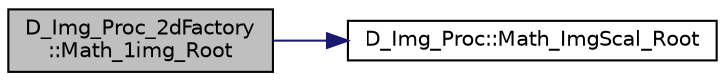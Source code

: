 digraph "D_Img_Proc_2dFactory::Math_1img_Root"
{
 // LATEX_PDF_SIZE
  edge [fontname="Helvetica",fontsize="10",labelfontname="Helvetica",labelfontsize="10"];
  node [fontname="Helvetica",fontsize="10",shape=record];
  rankdir="LR";
  Node1 [label="D_Img_Proc_2dFactory\l::Math_1img_Root",height=0.2,width=0.4,color="black", fillcolor="grey75", style="filled", fontcolor="black",tooltip=" "];
  Node1 -> Node2 [color="midnightblue",fontsize="10",style="solid",fontname="Helvetica"];
  Node2 [label="D_Img_Proc::Math_ImgScal_Root",height=0.2,width=0.4,color="black", fillcolor="white", style="filled",URL="$class_d___img___proc.html#af3bd2c9511d90083ddc6a4932bef0594",tooltip=" "];
}
